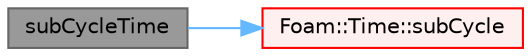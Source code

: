 digraph "subCycleTime"
{
 // LATEX_PDF_SIZE
  bgcolor="transparent";
  edge [fontname=Helvetica,fontsize=10,labelfontname=Helvetica,labelfontsize=10];
  node [fontname=Helvetica,fontsize=10,shape=box,height=0.2,width=0.4];
  rankdir="LR";
  Node1 [id="Node000001",label="subCycleTime",height=0.2,width=0.4,color="gray40", fillcolor="grey60", style="filled", fontcolor="black",tooltip=" "];
  Node1 -> Node2 [id="edge1_Node000001_Node000002",color="steelblue1",style="solid",tooltip=" "];
  Node2 [id="Node000002",label="Foam::Time::subCycle",height=0.2,width=0.4,color="red", fillcolor="#FFF0F0", style="filled",URL="$classFoam_1_1Time.html#adb9bf2f1908500d320fc80b25d8e9b76",tooltip=" "];
}
